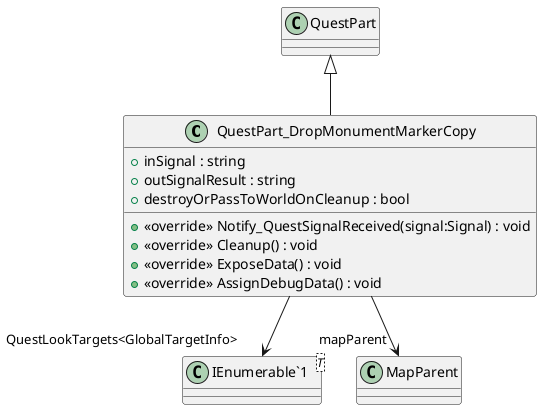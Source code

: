@startuml
class QuestPart_DropMonumentMarkerCopy {
    + inSignal : string
    + outSignalResult : string
    + destroyOrPassToWorldOnCleanup : bool
    + <<override>> Notify_QuestSignalReceived(signal:Signal) : void
    + <<override>> Cleanup() : void
    + <<override>> ExposeData() : void
    + <<override>> AssignDebugData() : void
}
class "IEnumerable`1"<T> {
}
QuestPart <|-- QuestPart_DropMonumentMarkerCopy
QuestPart_DropMonumentMarkerCopy --> "mapParent" MapParent
QuestPart_DropMonumentMarkerCopy --> "QuestLookTargets<GlobalTargetInfo>" "IEnumerable`1"
@enduml
